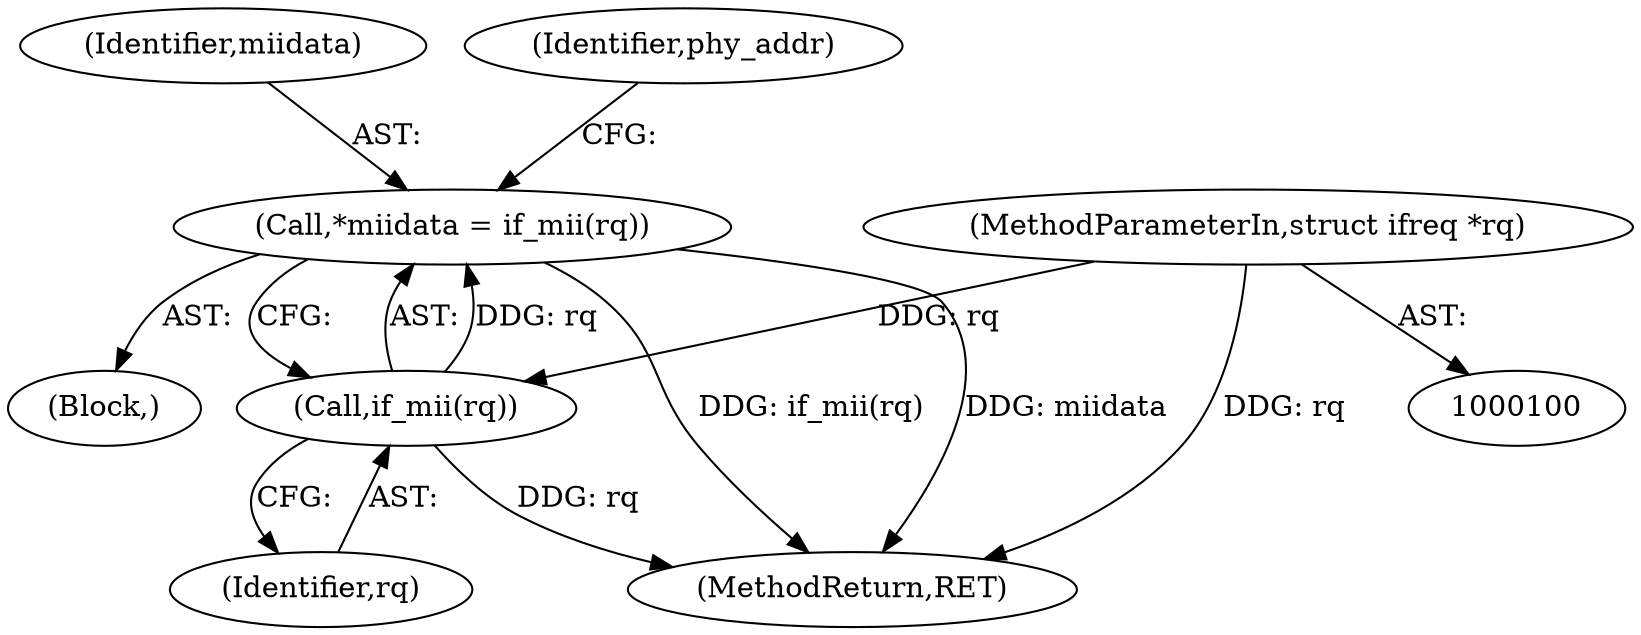 digraph "0_linux_1bb57e940e1958e40d51f2078f50c3a96a9b2d75@pointer" {
"1000112" [label="(Call,*miidata = if_mii(rq))"];
"1000114" [label="(Call,if_mii(rq))"];
"1000102" [label="(MethodParameterIn,struct ifreq *rq)"];
"1000113" [label="(Identifier,miidata)"];
"1000102" [label="(MethodParameterIn,struct ifreq *rq)"];
"1000117" [label="(Identifier,phy_addr)"];
"1000115" [label="(Identifier,rq)"];
"1000104" [label="(Block,)"];
"1000167" [label="(MethodReturn,RET)"];
"1000112" [label="(Call,*miidata = if_mii(rq))"];
"1000114" [label="(Call,if_mii(rq))"];
"1000112" -> "1000104"  [label="AST: "];
"1000112" -> "1000114"  [label="CFG: "];
"1000113" -> "1000112"  [label="AST: "];
"1000114" -> "1000112"  [label="AST: "];
"1000117" -> "1000112"  [label="CFG: "];
"1000112" -> "1000167"  [label="DDG: if_mii(rq)"];
"1000112" -> "1000167"  [label="DDG: miidata"];
"1000114" -> "1000112"  [label="DDG: rq"];
"1000114" -> "1000115"  [label="CFG: "];
"1000115" -> "1000114"  [label="AST: "];
"1000114" -> "1000167"  [label="DDG: rq"];
"1000102" -> "1000114"  [label="DDG: rq"];
"1000102" -> "1000100"  [label="AST: "];
"1000102" -> "1000167"  [label="DDG: rq"];
}

